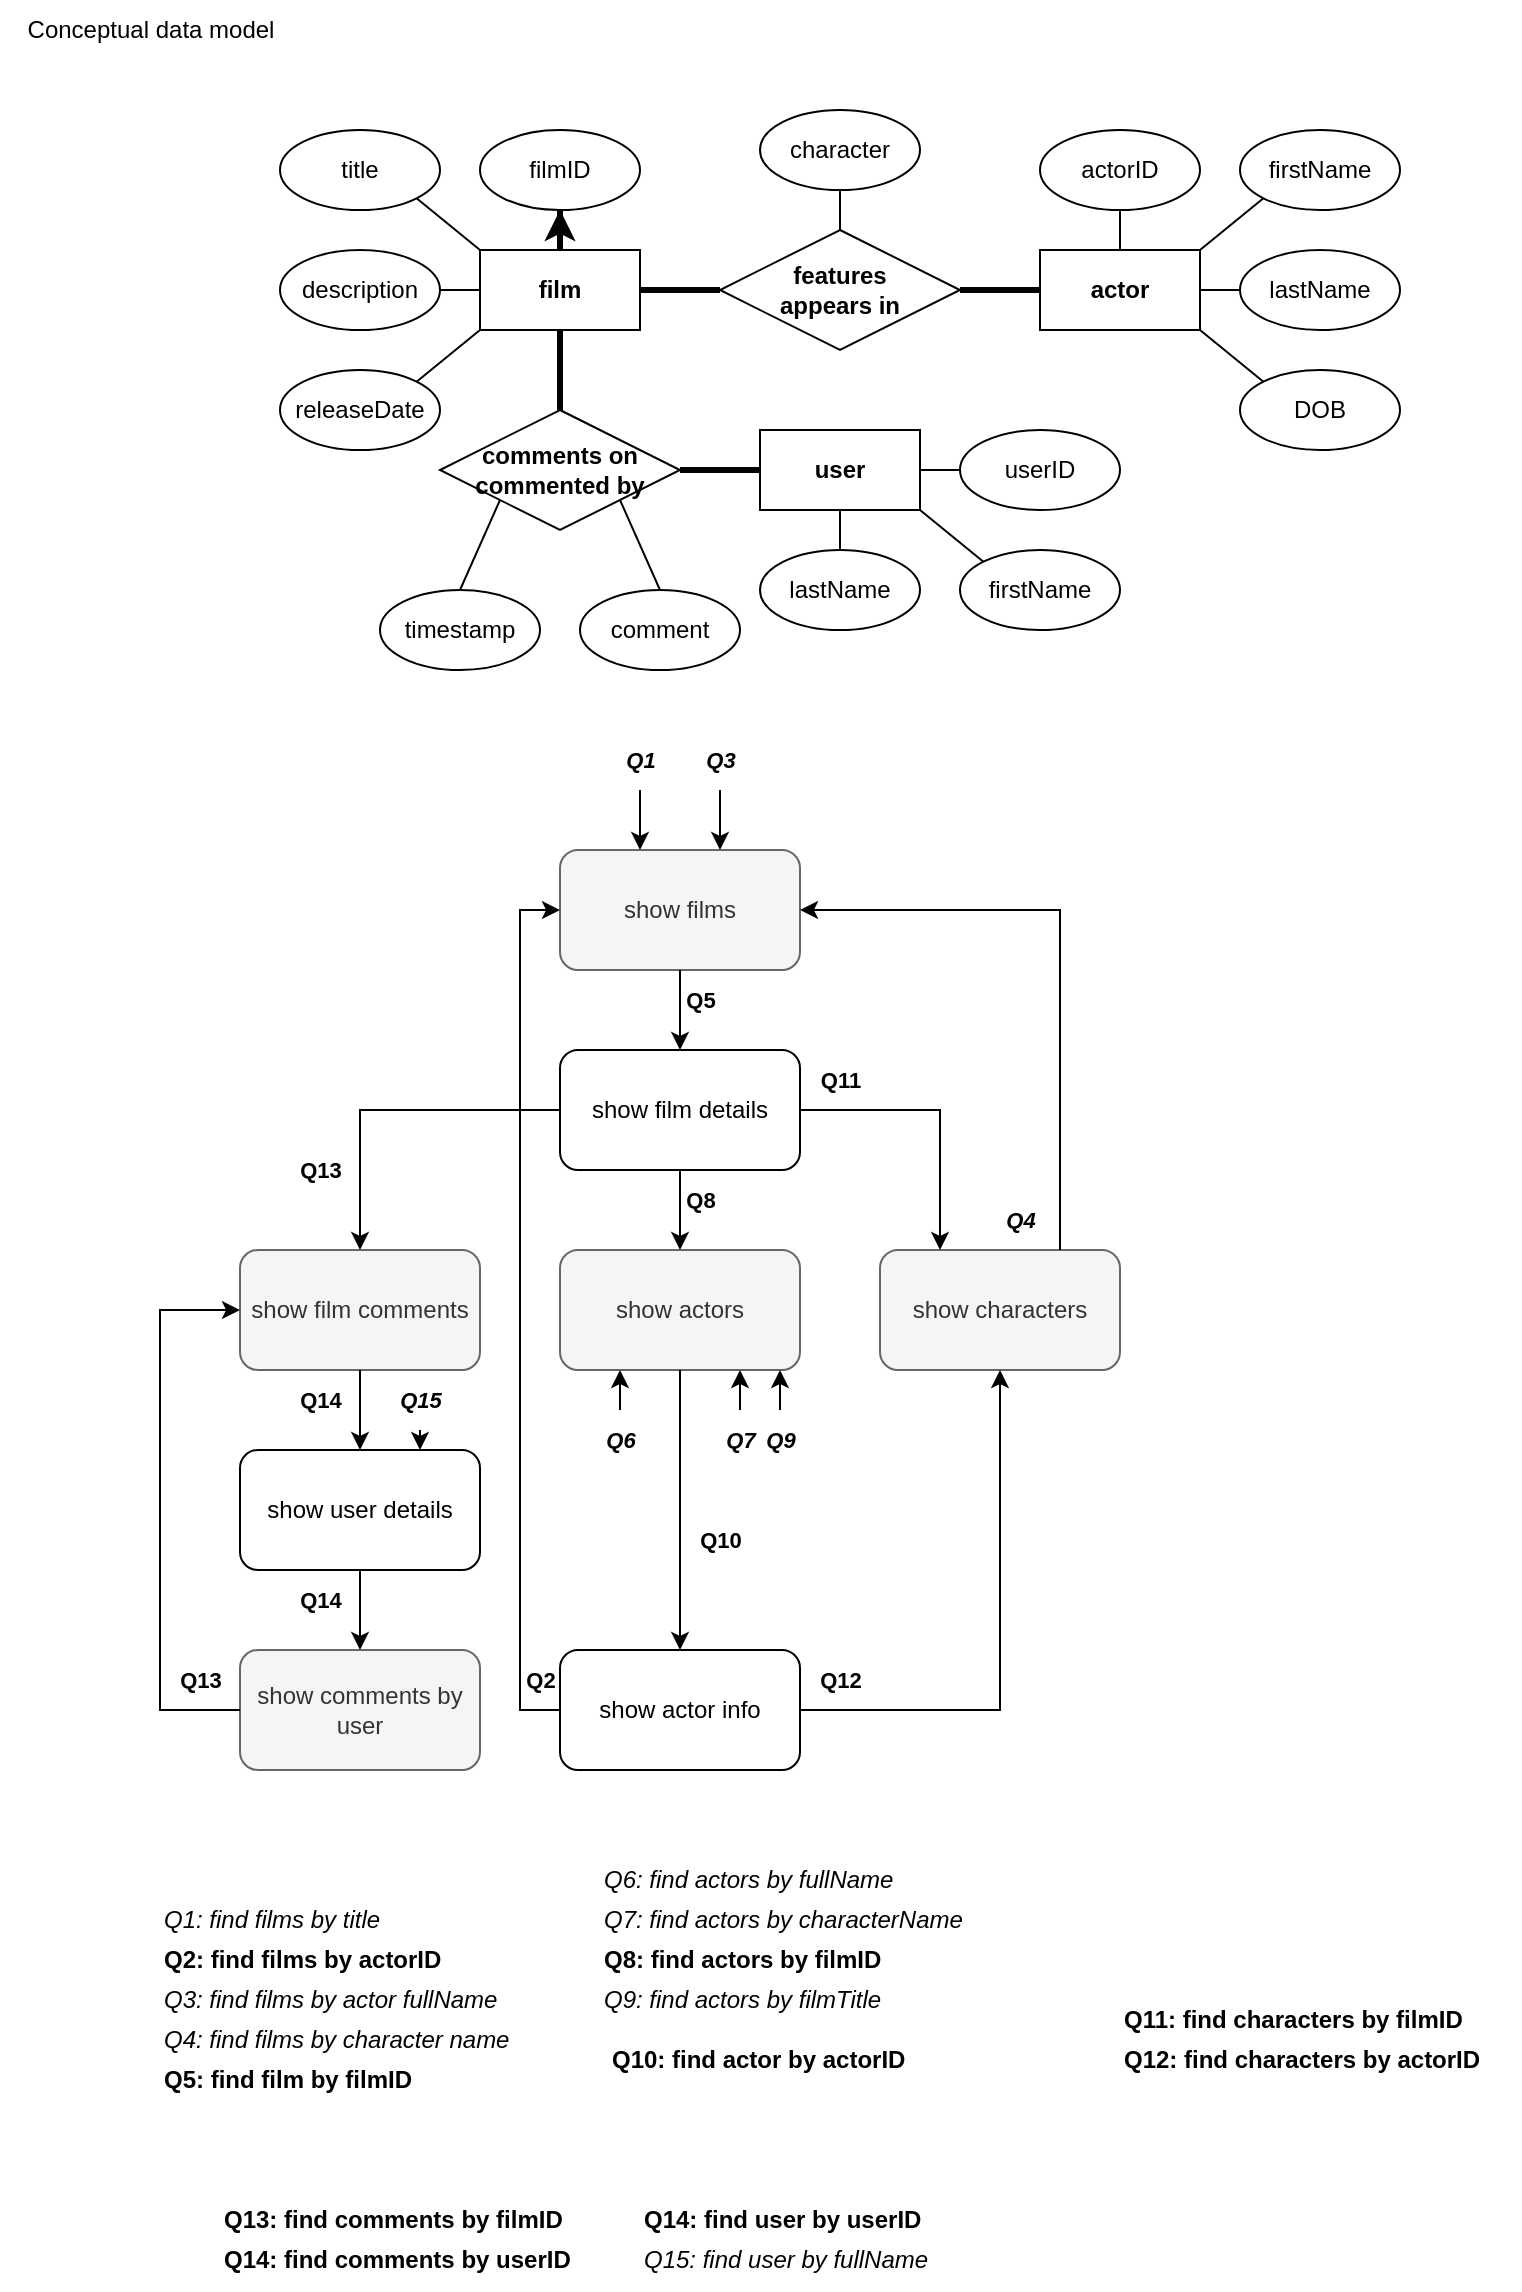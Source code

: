 <mxfile version="20.3.0" type="device"><diagram id="jDkLs9HIOfv2rTzSCMSv" name="Page-1"><mxGraphModel dx="994" dy="733" grid="1" gridSize="10" guides="1" tooltips="1" connect="1" arrows="1" fold="1" page="1" pageScale="1" pageWidth="827" pageHeight="1169" math="0" shadow="0"><root><mxCell id="0"/><mxCell id="1" parent="0"/><mxCell id="u_ipuTWC96ugJ4jc4oOp-80" value="" style="edgeStyle=orthogonalEdgeStyle;rounded=0;orthogonalLoop=1;jettySize=auto;html=1;strokeWidth=3;" edge="1" parent="1" source="u_ipuTWC96ugJ4jc4oOp-2" target="u_ipuTWC96ugJ4jc4oOp-23"><mxGeometry relative="1" as="geometry"/></mxCell><mxCell id="u_ipuTWC96ugJ4jc4oOp-2" value="film" style="rounded=0;whiteSpace=wrap;html=1;fontStyle=1" vertex="1" parent="1"><mxGeometry x="240" y="140" width="80" height="40" as="geometry"/></mxCell><mxCell id="u_ipuTWC96ugJ4jc4oOp-3" value="actor" style="rounded=0;whiteSpace=wrap;html=1;fontStyle=1" vertex="1" parent="1"><mxGeometry x="520" y="140" width="80" height="40" as="geometry"/></mxCell><mxCell id="u_ipuTWC96ugJ4jc4oOp-4" value="Conceptual data model" style="text;html=1;align=center;verticalAlign=middle;resizable=0;points=[];autosize=1;strokeColor=none;fillColor=none;" vertex="1" parent="1"><mxGeometry y="15" width="150" height="30" as="geometry"/></mxCell><mxCell id="u_ipuTWC96ugJ4jc4oOp-5" value="title" style="ellipse;whiteSpace=wrap;html=1;" vertex="1" parent="1"><mxGeometry x="140" y="80" width="80" height="40" as="geometry"/></mxCell><mxCell id="u_ipuTWC96ugJ4jc4oOp-8" value="features&lt;br&gt;appears in" style="rhombus;whiteSpace=wrap;html=1;fontStyle=1" vertex="1" parent="1"><mxGeometry x="360" y="130" width="120" height="60" as="geometry"/></mxCell><mxCell id="u_ipuTWC96ugJ4jc4oOp-10" value="user" style="rounded=0;whiteSpace=wrap;html=1;fontStyle=1" vertex="1" parent="1"><mxGeometry x="380" y="230" width="80" height="40" as="geometry"/></mxCell><mxCell id="u_ipuTWC96ugJ4jc4oOp-13" value="comments on&lt;br&gt;commented by" style="rhombus;whiteSpace=wrap;html=1;fontStyle=1" vertex="1" parent="1"><mxGeometry x="220" y="220" width="120" height="60" as="geometry"/></mxCell><mxCell id="u_ipuTWC96ugJ4jc4oOp-17" value="" style="endArrow=none;html=1;rounded=0;exitX=0.5;exitY=1;exitDx=0;exitDy=0;entryX=0.5;entryY=0;entryDx=0;entryDy=0;strokeWidth=3;" edge="1" parent="1" source="u_ipuTWC96ugJ4jc4oOp-2" target="u_ipuTWC96ugJ4jc4oOp-13"><mxGeometry width="50" height="50" relative="1" as="geometry"><mxPoint x="510" y="370" as="sourcePoint"/><mxPoint x="560" y="320" as="targetPoint"/></mxGeometry></mxCell><mxCell id="u_ipuTWC96ugJ4jc4oOp-18" value="" style="endArrow=none;html=1;rounded=0;exitX=0;exitY=0.5;exitDx=0;exitDy=0;entryX=1;entryY=0.5;entryDx=0;entryDy=0;strokeWidth=3;" edge="1" parent="1" source="u_ipuTWC96ugJ4jc4oOp-10" target="u_ipuTWC96ugJ4jc4oOp-13"><mxGeometry width="50" height="50" relative="1" as="geometry"><mxPoint x="325" y="180" as="sourcePoint"/><mxPoint x="325" y="235" as="targetPoint"/></mxGeometry></mxCell><mxCell id="u_ipuTWC96ugJ4jc4oOp-19" value="" style="endArrow=none;html=1;rounded=0;exitX=0.5;exitY=0;exitDx=0;exitDy=0;entryX=0;entryY=1;entryDx=0;entryDy=0;" edge="1" parent="1" source="u_ipuTWC96ugJ4jc4oOp-47" target="u_ipuTWC96ugJ4jc4oOp-13"><mxGeometry width="50" height="50" relative="1" as="geometry"><mxPoint x="195" y="370" as="sourcePoint"/><mxPoint x="390" y="275" as="targetPoint"/></mxGeometry></mxCell><mxCell id="u_ipuTWC96ugJ4jc4oOp-20" value="" style="endArrow=none;html=1;rounded=0;exitX=0.5;exitY=0;exitDx=0;exitDy=0;entryX=1;entryY=1;entryDx=0;entryDy=0;startArrow=none;" edge="1" parent="1" source="u_ipuTWC96ugJ4jc4oOp-46" target="u_ipuTWC96ugJ4jc4oOp-13"><mxGeometry width="50" height="50" relative="1" as="geometry"><mxPoint x="335" y="380" as="sourcePoint"/><mxPoint x="292.5" y="295" as="targetPoint"/></mxGeometry></mxCell><mxCell id="u_ipuTWC96ugJ4jc4oOp-23" value="filmID" style="ellipse;whiteSpace=wrap;html=1;" vertex="1" parent="1"><mxGeometry x="240" y="80" width="80" height="40" as="geometry"/></mxCell><mxCell id="u_ipuTWC96ugJ4jc4oOp-35" value="description" style="ellipse;whiteSpace=wrap;html=1;" vertex="1" parent="1"><mxGeometry x="140" y="140" width="80" height="40" as="geometry"/></mxCell><mxCell id="u_ipuTWC96ugJ4jc4oOp-36" value="releaseDate" style="ellipse;whiteSpace=wrap;html=1;" vertex="1" parent="1"><mxGeometry x="140" y="200" width="80" height="40" as="geometry"/></mxCell><mxCell id="u_ipuTWC96ugJ4jc4oOp-37" value="character" style="ellipse;whiteSpace=wrap;html=1;" vertex="1" parent="1"><mxGeometry x="380" y="70" width="80" height="40" as="geometry"/></mxCell><mxCell id="u_ipuTWC96ugJ4jc4oOp-38" value="userID" style="ellipse;whiteSpace=wrap;html=1;" vertex="1" parent="1"><mxGeometry x="480" y="230" width="80" height="40" as="geometry"/></mxCell><mxCell id="u_ipuTWC96ugJ4jc4oOp-39" value="firstName" style="ellipse;whiteSpace=wrap;html=1;" vertex="1" parent="1"><mxGeometry x="480" y="290" width="80" height="40" as="geometry"/></mxCell><mxCell id="u_ipuTWC96ugJ4jc4oOp-40" value="lastName" style="ellipse;whiteSpace=wrap;html=1;" vertex="1" parent="1"><mxGeometry x="380" y="290" width="80" height="40" as="geometry"/></mxCell><mxCell id="u_ipuTWC96ugJ4jc4oOp-42" value="actorID" style="ellipse;whiteSpace=wrap;html=1;" vertex="1" parent="1"><mxGeometry x="520" y="80" width="80" height="40" as="geometry"/></mxCell><mxCell id="u_ipuTWC96ugJ4jc4oOp-43" value="firstName" style="ellipse;whiteSpace=wrap;html=1;" vertex="1" parent="1"><mxGeometry x="620" y="80" width="80" height="40" as="geometry"/></mxCell><mxCell id="u_ipuTWC96ugJ4jc4oOp-44" value="lastName" style="ellipse;whiteSpace=wrap;html=1;" vertex="1" parent="1"><mxGeometry x="620" y="140" width="80" height="40" as="geometry"/></mxCell><mxCell id="u_ipuTWC96ugJ4jc4oOp-45" value="DOB" style="ellipse;whiteSpace=wrap;html=1;" vertex="1" parent="1"><mxGeometry x="620" y="200" width="80" height="40" as="geometry"/></mxCell><mxCell id="u_ipuTWC96ugJ4jc4oOp-47" value="timestamp" style="ellipse;whiteSpace=wrap;html=1;" vertex="1" parent="1"><mxGeometry x="190" y="310" width="80" height="40" as="geometry"/></mxCell><mxCell id="u_ipuTWC96ugJ4jc4oOp-46" value="comment" style="ellipse;whiteSpace=wrap;html=1;" vertex="1" parent="1"><mxGeometry x="290" y="310" width="80" height="40" as="geometry"/></mxCell><mxCell id="u_ipuTWC96ugJ4jc4oOp-49" value="" style="endArrow=none;html=1;rounded=0;exitX=0.5;exitY=1;exitDx=0;exitDy=0;entryX=0.5;entryY=0;entryDx=0;entryDy=0;" edge="1" parent="1" source="u_ipuTWC96ugJ4jc4oOp-10" target="u_ipuTWC96ugJ4jc4oOp-40"><mxGeometry width="50" height="50" relative="1" as="geometry"><mxPoint x="390" y="260" as="sourcePoint"/><mxPoint x="350" y="260" as="targetPoint"/></mxGeometry></mxCell><mxCell id="u_ipuTWC96ugJ4jc4oOp-50" value="" style="endArrow=none;html=1;rounded=0;exitX=1;exitY=1;exitDx=0;exitDy=0;entryX=0;entryY=0;entryDx=0;entryDy=0;" edge="1" parent="1" source="u_ipuTWC96ugJ4jc4oOp-10" target="u_ipuTWC96ugJ4jc4oOp-39"><mxGeometry width="50" height="50" relative="1" as="geometry"><mxPoint x="430" y="280" as="sourcePoint"/><mxPoint x="430" y="300" as="targetPoint"/></mxGeometry></mxCell><mxCell id="u_ipuTWC96ugJ4jc4oOp-51" value="" style="endArrow=none;html=1;rounded=0;exitX=1;exitY=0.5;exitDx=0;exitDy=0;entryX=0;entryY=0.5;entryDx=0;entryDy=0;" edge="1" parent="1" source="u_ipuTWC96ugJ4jc4oOp-10" target="u_ipuTWC96ugJ4jc4oOp-38"><mxGeometry width="50" height="50" relative="1" as="geometry"><mxPoint x="470" y="280" as="sourcePoint"/><mxPoint x="501.716" y="305.858" as="targetPoint"/></mxGeometry></mxCell><mxCell id="u_ipuTWC96ugJ4jc4oOp-52" value="" style="endArrow=none;html=1;rounded=0;exitX=1;exitY=1;exitDx=0;exitDy=0;entryX=0;entryY=0;entryDx=0;entryDy=0;" edge="1" parent="1" source="u_ipuTWC96ugJ4jc4oOp-3" target="u_ipuTWC96ugJ4jc4oOp-45"><mxGeometry width="50" height="50" relative="1" as="geometry"><mxPoint x="470" y="260" as="sourcePoint"/><mxPoint x="490" y="260" as="targetPoint"/></mxGeometry></mxCell><mxCell id="u_ipuTWC96ugJ4jc4oOp-53" value="" style="endArrow=none;html=1;rounded=0;exitX=1;exitY=0.5;exitDx=0;exitDy=0;entryX=0;entryY=0.5;entryDx=0;entryDy=0;" edge="1" parent="1" source="u_ipuTWC96ugJ4jc4oOp-3" target="u_ipuTWC96ugJ4jc4oOp-44"><mxGeometry width="50" height="50" relative="1" as="geometry"><mxPoint x="610" y="190" as="sourcePoint"/><mxPoint x="641.716" y="215.858" as="targetPoint"/></mxGeometry></mxCell><mxCell id="u_ipuTWC96ugJ4jc4oOp-54" value="" style="endArrow=none;html=1;rounded=0;exitX=1;exitY=0;exitDx=0;exitDy=0;entryX=0;entryY=1;entryDx=0;entryDy=0;" edge="1" parent="1" source="u_ipuTWC96ugJ4jc4oOp-3" target="u_ipuTWC96ugJ4jc4oOp-43"><mxGeometry width="50" height="50" relative="1" as="geometry"><mxPoint x="610" y="170" as="sourcePoint"/><mxPoint x="630" y="170" as="targetPoint"/></mxGeometry></mxCell><mxCell id="u_ipuTWC96ugJ4jc4oOp-55" value="" style="endArrow=none;html=1;rounded=0;exitX=0.5;exitY=0;exitDx=0;exitDy=0;entryX=0.5;entryY=1;entryDx=0;entryDy=0;" edge="1" parent="1" source="u_ipuTWC96ugJ4jc4oOp-3" target="u_ipuTWC96ugJ4jc4oOp-42"><mxGeometry width="50" height="50" relative="1" as="geometry"><mxPoint x="610" y="150" as="sourcePoint"/><mxPoint x="641.716" y="124.142" as="targetPoint"/></mxGeometry></mxCell><mxCell id="u_ipuTWC96ugJ4jc4oOp-56" value="" style="endArrow=none;html=1;rounded=0;exitX=0.5;exitY=0;exitDx=0;exitDy=0;entryX=0.5;entryY=1;entryDx=0;entryDy=0;" edge="1" parent="1" source="u_ipuTWC96ugJ4jc4oOp-8" target="u_ipuTWC96ugJ4jc4oOp-37"><mxGeometry width="50" height="50" relative="1" as="geometry"><mxPoint x="570" y="150" as="sourcePoint"/><mxPoint x="570" y="130" as="targetPoint"/></mxGeometry></mxCell><mxCell id="u_ipuTWC96ugJ4jc4oOp-59" value="" style="endArrow=none;html=1;rounded=0;exitX=0.5;exitY=0;exitDx=0;exitDy=0;entryX=0.5;entryY=1;entryDx=0;entryDy=0;" edge="1" parent="1" source="u_ipuTWC96ugJ4jc4oOp-2" target="u_ipuTWC96ugJ4jc4oOp-23"><mxGeometry width="50" height="50" relative="1" as="geometry"><mxPoint x="430" y="140" as="sourcePoint"/><mxPoint x="430" y="120" as="targetPoint"/></mxGeometry></mxCell><mxCell id="u_ipuTWC96ugJ4jc4oOp-60" value="" style="endArrow=none;html=1;rounded=0;exitX=0;exitY=0;exitDx=0;exitDy=0;entryX=1;entryY=1;entryDx=0;entryDy=0;" edge="1" parent="1" source="u_ipuTWC96ugJ4jc4oOp-2" target="u_ipuTWC96ugJ4jc4oOp-5"><mxGeometry width="50" height="50" relative="1" as="geometry"><mxPoint x="290" y="150" as="sourcePoint"/><mxPoint x="290" y="130" as="targetPoint"/></mxGeometry></mxCell><mxCell id="u_ipuTWC96ugJ4jc4oOp-61" value="" style="endArrow=none;html=1;rounded=0;exitX=0;exitY=0.5;exitDx=0;exitDy=0;entryX=1;entryY=0.5;entryDx=0;entryDy=0;" edge="1" parent="1" source="u_ipuTWC96ugJ4jc4oOp-2" target="u_ipuTWC96ugJ4jc4oOp-35"><mxGeometry width="50" height="50" relative="1" as="geometry"><mxPoint x="250" y="150" as="sourcePoint"/><mxPoint x="218.284" y="124.142" as="targetPoint"/></mxGeometry></mxCell><mxCell id="u_ipuTWC96ugJ4jc4oOp-62" value="" style="endArrow=none;html=1;rounded=0;exitX=0;exitY=1;exitDx=0;exitDy=0;entryX=1;entryY=0;entryDx=0;entryDy=0;" edge="1" parent="1" source="u_ipuTWC96ugJ4jc4oOp-2" target="u_ipuTWC96ugJ4jc4oOp-36"><mxGeometry width="50" height="50" relative="1" as="geometry"><mxPoint x="250" y="170" as="sourcePoint"/><mxPoint x="230" y="170" as="targetPoint"/></mxGeometry></mxCell><mxCell id="u_ipuTWC96ugJ4jc4oOp-63" value="" style="endArrow=none;html=1;rounded=0;exitX=0;exitY=0.5;exitDx=0;exitDy=0;entryX=1;entryY=0.5;entryDx=0;entryDy=0;strokeWidth=3;" edge="1" parent="1" source="u_ipuTWC96ugJ4jc4oOp-8" target="u_ipuTWC96ugJ4jc4oOp-2"><mxGeometry width="50" height="50" relative="1" as="geometry"><mxPoint x="250" y="150" as="sourcePoint"/><mxPoint x="218.284" y="124.142" as="targetPoint"/></mxGeometry></mxCell><mxCell id="u_ipuTWC96ugJ4jc4oOp-64" value="" style="endArrow=none;html=1;rounded=0;exitX=0;exitY=0.5;exitDx=0;exitDy=0;entryX=1;entryY=0.5;entryDx=0;entryDy=0;strokeWidth=3;" edge="1" parent="1" source="u_ipuTWC96ugJ4jc4oOp-3" target="u_ipuTWC96ugJ4jc4oOp-8"><mxGeometry width="50" height="50" relative="1" as="geometry"><mxPoint x="370" y="170" as="sourcePoint"/><mxPoint x="330" y="170" as="targetPoint"/></mxGeometry></mxCell><mxCell id="u_ipuTWC96ugJ4jc4oOp-65" value="show films" style="rounded=1;whiteSpace=wrap;html=1;fillColor=#f5f5f5;fontColor=#333333;strokeColor=#666666;" vertex="1" parent="1"><mxGeometry x="280" y="440" width="120" height="60" as="geometry"/></mxCell><mxCell id="u_ipuTWC96ugJ4jc4oOp-67" value="show film details" style="rounded=1;whiteSpace=wrap;html=1;" vertex="1" parent="1"><mxGeometry x="280" y="540" width="120" height="60" as="geometry"/></mxCell><mxCell id="u_ipuTWC96ugJ4jc4oOp-69" value="Q5: find film by filmID" style="text;html=1;align=left;verticalAlign=middle;resizable=0;points=[];autosize=1;strokeColor=none;fillColor=none;fontStyle=1" vertex="1" parent="1"><mxGeometry x="80" y="1040" width="150" height="30" as="geometry"/></mxCell><mxCell id="u_ipuTWC96ugJ4jc4oOp-70" value="Q1: find films by title" style="text;html=1;align=left;verticalAlign=middle;resizable=0;points=[];autosize=1;strokeColor=none;fillColor=none;fontStyle=2" vertex="1" parent="1"><mxGeometry x="80" y="960" width="130" height="30" as="geometry"/></mxCell><mxCell id="u_ipuTWC96ugJ4jc4oOp-71" value="Q2: find films by actorID" style="text;html=1;align=left;verticalAlign=middle;resizable=0;points=[];autosize=1;strokeColor=none;fillColor=none;fontStyle=1" vertex="1" parent="1"><mxGeometry x="80" y="980" width="160" height="30" as="geometry"/></mxCell><mxCell id="u_ipuTWC96ugJ4jc4oOp-72" value="Q3: find films by actor fullName" style="text;html=1;align=left;verticalAlign=middle;resizable=0;points=[];autosize=1;strokeColor=none;fillColor=none;fontStyle=2" vertex="1" parent="1"><mxGeometry x="80" y="1000" width="190" height="30" as="geometry"/></mxCell><mxCell id="u_ipuTWC96ugJ4jc4oOp-73" value="Q4: find films by character name" style="text;html=1;align=left;verticalAlign=middle;resizable=0;points=[];autosize=1;strokeColor=none;fillColor=none;fontStyle=2" vertex="1" parent="1"><mxGeometry x="80" y="1020" width="200" height="30" as="geometry"/></mxCell><mxCell id="u_ipuTWC96ugJ4jc4oOp-74" value="Q10: find actor by actorID" style="text;html=1;align=left;verticalAlign=middle;resizable=0;points=[];autosize=1;strokeColor=none;fillColor=none;fontStyle=1" vertex="1" parent="1"><mxGeometry x="304" y="1030" width="170" height="30" as="geometry"/></mxCell><mxCell id="u_ipuTWC96ugJ4jc4oOp-75" value="Q6: find actors by fullName" style="text;html=1;align=left;verticalAlign=middle;resizable=0;points=[];autosize=1;strokeColor=none;fillColor=none;fontStyle=2" vertex="1" parent="1"><mxGeometry x="300" y="940" width="170" height="30" as="geometry"/></mxCell><mxCell id="u_ipuTWC96ugJ4jc4oOp-76" value="Q7: find actors by characterName" style="text;html=1;align=left;verticalAlign=middle;resizable=0;points=[];autosize=1;strokeColor=none;fillColor=none;fontStyle=2" vertex="1" parent="1"><mxGeometry x="300" y="960" width="200" height="30" as="geometry"/></mxCell><mxCell id="u_ipuTWC96ugJ4jc4oOp-77" value="Q14: find user by userID" style="text;html=1;align=left;verticalAlign=middle;resizable=0;points=[];autosize=1;strokeColor=none;fillColor=none;fontStyle=1" vertex="1" parent="1"><mxGeometry x="320" y="1110" width="160" height="30" as="geometry"/></mxCell><mxCell id="u_ipuTWC96ugJ4jc4oOp-78" value="Q15: find user by fullName" style="text;html=1;align=left;verticalAlign=middle;resizable=0;points=[];autosize=1;strokeColor=none;fillColor=none;fontStyle=2" vertex="1" parent="1"><mxGeometry x="320" y="1130" width="170" height="30" as="geometry"/></mxCell><mxCell id="u_ipuTWC96ugJ4jc4oOp-79" value="Q13: find comments by filmID" style="text;html=1;align=left;verticalAlign=middle;resizable=0;points=[];autosize=1;strokeColor=none;fillColor=none;fontStyle=1" vertex="1" parent="1"><mxGeometry x="110" y="1110" width="190" height="30" as="geometry"/></mxCell><mxCell id="u_ipuTWC96ugJ4jc4oOp-81" value="Q14: find comments by userID" style="text;html=1;align=left;verticalAlign=middle;resizable=0;points=[];autosize=1;strokeColor=none;fillColor=none;fontStyle=1" vertex="1" parent="1"><mxGeometry x="110" y="1130" width="200" height="30" as="geometry"/></mxCell><mxCell id="u_ipuTWC96ugJ4jc4oOp-82" value="show film comments" style="rounded=1;whiteSpace=wrap;html=1;fillColor=#f5f5f5;fontColor=#333333;strokeColor=#666666;" vertex="1" parent="1"><mxGeometry x="120" y="640" width="120" height="60" as="geometry"/></mxCell><mxCell id="u_ipuTWC96ugJ4jc4oOp-84" value="" style="endArrow=classic;html=1;rounded=0;strokeWidth=1;fontSize=11;exitX=0.5;exitY=1;exitDx=0;exitDy=0;" edge="1" parent="1" source="u_ipuTWC96ugJ4jc4oOp-65" target="u_ipuTWC96ugJ4jc4oOp-67"><mxGeometry width="50" height="50" relative="1" as="geometry"><mxPoint x="540" y="620" as="sourcePoint"/><mxPoint x="590" y="570" as="targetPoint"/></mxGeometry></mxCell><mxCell id="u_ipuTWC96ugJ4jc4oOp-85" value="" style="endArrow=classic;html=1;rounded=0;strokeWidth=1;fontSize=11;entryX=0.5;entryY=0;entryDx=0;entryDy=0;exitX=0;exitY=0.5;exitDx=0;exitDy=0;" edge="1" parent="1" source="u_ipuTWC96ugJ4jc4oOp-67" target="u_ipuTWC96ugJ4jc4oOp-82"><mxGeometry width="50" height="50" relative="1" as="geometry"><mxPoint x="360" y="600" as="sourcePoint"/><mxPoint x="370" y="550" as="targetPoint"/><Array as="points"><mxPoint x="180" y="570"/></Array></mxGeometry></mxCell><mxCell id="u_ipuTWC96ugJ4jc4oOp-86" value="show actors" style="rounded=1;whiteSpace=wrap;html=1;fillColor=#f5f5f5;fontColor=#333333;strokeColor=#666666;" vertex="1" parent="1"><mxGeometry x="280" y="640" width="120" height="60" as="geometry"/></mxCell><mxCell id="u_ipuTWC96ugJ4jc4oOp-87" value="Q8: find actors by filmID" style="text;html=1;align=left;verticalAlign=middle;resizable=0;points=[];autosize=1;strokeColor=none;fillColor=none;fontStyle=1" vertex="1" parent="1"><mxGeometry x="300" y="980" width="160" height="30" as="geometry"/></mxCell><mxCell id="u_ipuTWC96ugJ4jc4oOp-88" value="Q9: find actors by filmTitle" style="text;html=1;align=left;verticalAlign=middle;resizable=0;points=[];autosize=1;strokeColor=none;fillColor=none;fontStyle=2" vertex="1" parent="1"><mxGeometry x="300" y="1000" width="160" height="30" as="geometry"/></mxCell><mxCell id="u_ipuTWC96ugJ4jc4oOp-89" value="show actor info" style="rounded=1;whiteSpace=wrap;html=1;" vertex="1" parent="1"><mxGeometry x="280" y="840" width="120" height="60" as="geometry"/></mxCell><mxCell id="u_ipuTWC96ugJ4jc4oOp-90" value="" style="endArrow=classic;html=1;rounded=0;strokeWidth=1;fontSize=11;entryX=0.5;entryY=0;entryDx=0;entryDy=0;exitX=0.5;exitY=1;exitDx=0;exitDy=0;" edge="1" parent="1" source="u_ipuTWC96ugJ4jc4oOp-86" target="u_ipuTWC96ugJ4jc4oOp-89"><mxGeometry width="50" height="50" relative="1" as="geometry"><mxPoint x="370" y="610" as="sourcePoint"/><mxPoint x="370" y="640" as="targetPoint"/></mxGeometry></mxCell><mxCell id="u_ipuTWC96ugJ4jc4oOp-91" value="show characters" style="rounded=1;whiteSpace=wrap;html=1;fillColor=#f5f5f5;fontColor=#333333;strokeColor=#666666;" vertex="1" parent="1"><mxGeometry x="440" y="640" width="120" height="60" as="geometry"/></mxCell><mxCell id="u_ipuTWC96ugJ4jc4oOp-92" value="" style="endArrow=classic;html=1;rounded=0;strokeWidth=1;fontSize=11;entryX=0.25;entryY=0;entryDx=0;entryDy=0;exitX=1;exitY=0.5;exitDx=0;exitDy=0;" edge="1" parent="1" source="u_ipuTWC96ugJ4jc4oOp-67" target="u_ipuTWC96ugJ4jc4oOp-91"><mxGeometry width="50" height="50" relative="1" as="geometry"><mxPoint x="370" y="610" as="sourcePoint"/><mxPoint x="370" y="640" as="targetPoint"/><Array as="points"><mxPoint x="470" y="570"/></Array></mxGeometry></mxCell><mxCell id="u_ipuTWC96ugJ4jc4oOp-93" value="" style="endArrow=classic;html=1;rounded=0;strokeWidth=1;fontSize=11;exitX=0.5;exitY=1;exitDx=0;exitDy=0;" edge="1" parent="1" source="u_ipuTWC96ugJ4jc4oOp-67" target="u_ipuTWC96ugJ4jc4oOp-86"><mxGeometry width="50" height="50" relative="1" as="geometry"><mxPoint x="430" y="580" as="sourcePoint"/><mxPoint x="460" y="580" as="targetPoint"/></mxGeometry></mxCell><mxCell id="u_ipuTWC96ugJ4jc4oOp-94" value="show user details" style="rounded=1;whiteSpace=wrap;html=1;" vertex="1" parent="1"><mxGeometry x="120" y="740" width="120" height="60" as="geometry"/></mxCell><mxCell id="u_ipuTWC96ugJ4jc4oOp-95" value="" style="endArrow=classic;html=1;rounded=0;strokeWidth=1;fontSize=11;entryX=0.5;entryY=0;entryDx=0;entryDy=0;exitX=0.5;exitY=1;exitDx=0;exitDy=0;" edge="1" parent="1" source="u_ipuTWC96ugJ4jc4oOp-82" target="u_ipuTWC96ugJ4jc4oOp-94"><mxGeometry width="50" height="50" relative="1" as="geometry"><mxPoint x="430" y="595" as="sourcePoint"/><mxPoint x="460" y="670" as="targetPoint"/></mxGeometry></mxCell><mxCell id="u_ipuTWC96ugJ4jc4oOp-96" value="show comments by user" style="rounded=1;whiteSpace=wrap;html=1;fillColor=#f5f5f5;fontColor=#333333;strokeColor=#666666;" vertex="1" parent="1"><mxGeometry x="120" y="840" width="120" height="60" as="geometry"/></mxCell><mxCell id="u_ipuTWC96ugJ4jc4oOp-97" value="" style="endArrow=classic;html=1;rounded=0;strokeWidth=1;fontSize=11;entryX=0.5;entryY=0;entryDx=0;entryDy=0;exitX=0.5;exitY=1;exitDx=0;exitDy=0;" edge="1" parent="1" source="u_ipuTWC96ugJ4jc4oOp-94" target="u_ipuTWC96ugJ4jc4oOp-96"><mxGeometry width="50" height="50" relative="1" as="geometry"><mxPoint x="160" y="770" as="sourcePoint"/><mxPoint x="170" y="720" as="targetPoint"/></mxGeometry></mxCell><mxCell id="u_ipuTWC96ugJ4jc4oOp-105" value="Q5" style="text;html=1;align=center;verticalAlign=middle;resizable=0;points=[];autosize=1;strokeColor=none;fillColor=none;fontSize=11;fontStyle=1" vertex="1" parent="1"><mxGeometry x="330" y="500" width="40" height="30" as="geometry"/></mxCell><mxCell id="u_ipuTWC96ugJ4jc4oOp-106" value="Q1" style="text;html=1;align=center;verticalAlign=middle;resizable=0;points=[];autosize=1;strokeColor=none;fillColor=none;fontSize=11;fontStyle=3" vertex="1" parent="1"><mxGeometry x="300" y="380" width="40" height="30" as="geometry"/></mxCell><mxCell id="u_ipuTWC96ugJ4jc4oOp-107" value="" style="endArrow=classic;html=1;rounded=0;strokeWidth=1;fontSize=11;entryX=0.5;entryY=0;entryDx=0;entryDy=0;" edge="1" parent="1" source="u_ipuTWC96ugJ4jc4oOp-106"><mxGeometry width="50" height="50" relative="1" as="geometry"><mxPoint x="320" y="410" as="sourcePoint"/><mxPoint x="320" y="440" as="targetPoint"/></mxGeometry></mxCell><mxCell id="u_ipuTWC96ugJ4jc4oOp-112" value="" style="endArrow=classic;html=1;rounded=0;strokeWidth=1;fontSize=11;entryX=0.5;entryY=0;entryDx=0;entryDy=0;" edge="1" source="u_ipuTWC96ugJ4jc4oOp-113" parent="1"><mxGeometry width="50" height="50" relative="1" as="geometry"><mxPoint x="360" y="410" as="sourcePoint"/><mxPoint x="360" y="440" as="targetPoint"/></mxGeometry></mxCell><mxCell id="u_ipuTWC96ugJ4jc4oOp-113" value="Q3" style="text;html=1;align=center;verticalAlign=middle;resizable=0;points=[];autosize=1;strokeColor=none;fillColor=none;fontSize=11;fontStyle=3" vertex="1" parent="1"><mxGeometry x="340" y="380" width="40" height="30" as="geometry"/></mxCell><mxCell id="u_ipuTWC96ugJ4jc4oOp-116" value="Q10" style="text;html=1;align=center;verticalAlign=middle;resizable=0;points=[];autosize=1;strokeColor=none;fillColor=none;fontSize=11;fontStyle=1" vertex="1" parent="1"><mxGeometry x="340" y="770" width="40" height="30" as="geometry"/></mxCell><mxCell id="u_ipuTWC96ugJ4jc4oOp-119" value="Q7" style="text;html=1;align=center;verticalAlign=middle;resizable=0;points=[];autosize=1;strokeColor=none;fillColor=none;fontSize=11;fontStyle=3" vertex="1" parent="1"><mxGeometry x="350" y="720" width="40" height="30" as="geometry"/></mxCell><mxCell id="u_ipuTWC96ugJ4jc4oOp-120" value="" style="endArrow=classic;html=1;rounded=0;strokeWidth=1;fontSize=11;entryX=0.5;entryY=1;entryDx=0;entryDy=0;" edge="1" source="u_ipuTWC96ugJ4jc4oOp-119" parent="1"><mxGeometry width="50" height="50" relative="1" as="geometry"><mxPoint x="200" y="800" as="sourcePoint"/><mxPoint x="370" y="700" as="targetPoint"/></mxGeometry></mxCell><mxCell id="u_ipuTWC96ugJ4jc4oOp-121" value="Q6" style="text;html=1;align=center;verticalAlign=middle;resizable=0;points=[];autosize=1;strokeColor=none;fillColor=none;fontSize=11;fontStyle=3" vertex="1" parent="1"><mxGeometry x="290" y="720" width="40" height="30" as="geometry"/></mxCell><mxCell id="u_ipuTWC96ugJ4jc4oOp-122" value="" style="endArrow=classic;html=1;rounded=0;strokeWidth=1;fontSize=11;entryX=0.5;entryY=1;entryDx=0;entryDy=0;" edge="1" parent="1" source="u_ipuTWC96ugJ4jc4oOp-121"><mxGeometry width="50" height="50" relative="1" as="geometry"><mxPoint x="140" y="800" as="sourcePoint"/><mxPoint x="310" y="700" as="targetPoint"/></mxGeometry></mxCell><mxCell id="u_ipuTWC96ugJ4jc4oOp-123" value="Q8" style="text;html=1;align=center;verticalAlign=middle;resizable=0;points=[];autosize=1;strokeColor=none;fillColor=none;fontSize=11;fontStyle=1" vertex="1" parent="1"><mxGeometry x="330" y="600" width="40" height="30" as="geometry"/></mxCell><mxCell id="u_ipuTWC96ugJ4jc4oOp-124" value="" style="endArrow=classic;html=1;rounded=0;strokeWidth=1;fontSize=11;entryX=0.5;entryY=1;entryDx=0;entryDy=0;" edge="1" source="u_ipuTWC96ugJ4jc4oOp-125" parent="1"><mxGeometry width="50" height="50" relative="1" as="geometry"><mxPoint x="220" y="800" as="sourcePoint"/><mxPoint x="390" y="700" as="targetPoint"/></mxGeometry></mxCell><mxCell id="u_ipuTWC96ugJ4jc4oOp-125" value="Q9" style="text;html=1;align=center;verticalAlign=middle;resizable=0;points=[];autosize=1;strokeColor=none;fillColor=none;fontSize=11;fontStyle=3" vertex="1" parent="1"><mxGeometry x="370" y="720" width="40" height="30" as="geometry"/></mxCell><mxCell id="u_ipuTWC96ugJ4jc4oOp-126" value="Q14" style="text;html=1;align=center;verticalAlign=middle;resizable=0;points=[];autosize=1;strokeColor=none;fillColor=none;fontSize=11;fontStyle=1" vertex="1" parent="1"><mxGeometry x="140" y="700" width="40" height="30" as="geometry"/></mxCell><mxCell id="u_ipuTWC96ugJ4jc4oOp-127" value="Q15" style="text;html=1;align=center;verticalAlign=middle;resizable=0;points=[];autosize=1;strokeColor=none;fillColor=none;fontSize=11;fontStyle=3" vertex="1" parent="1"><mxGeometry x="190" y="700" width="40" height="30" as="geometry"/></mxCell><mxCell id="u_ipuTWC96ugJ4jc4oOp-128" value="" style="endArrow=classic;html=1;rounded=0;strokeWidth=1;fontSize=11;entryX=0.75;entryY=0;entryDx=0;entryDy=0;" edge="1" parent="1" source="u_ipuTWC96ugJ4jc4oOp-127" target="u_ipuTWC96ugJ4jc4oOp-94"><mxGeometry width="50" height="50" relative="1" as="geometry"><mxPoint x="90" y="770" as="sourcePoint"/><mxPoint x="170" y="800" as="targetPoint"/></mxGeometry></mxCell><mxCell id="u_ipuTWC96ugJ4jc4oOp-129" value="Q13" style="text;html=1;align=center;verticalAlign=middle;resizable=0;points=[];autosize=1;strokeColor=none;fillColor=none;fontSize=11;fontStyle=1" vertex="1" parent="1"><mxGeometry x="140" y="585" width="40" height="30" as="geometry"/></mxCell><mxCell id="u_ipuTWC96ugJ4jc4oOp-130" value="Q14" style="text;html=1;align=center;verticalAlign=middle;resizable=0;points=[];autosize=1;strokeColor=none;fillColor=none;fontSize=11;fontStyle=1" vertex="1" parent="1"><mxGeometry x="140" y="800" width="40" height="30" as="geometry"/></mxCell><mxCell id="u_ipuTWC96ugJ4jc4oOp-131" value="Q11: find characters by filmID" style="text;html=1;align=left;verticalAlign=middle;resizable=0;points=[];autosize=1;strokeColor=none;fillColor=none;fontStyle=1" vertex="1" parent="1"><mxGeometry x="560" y="1010" width="190" height="30" as="geometry"/></mxCell><mxCell id="u_ipuTWC96ugJ4jc4oOp-132" value="Q11" style="text;html=1;align=center;verticalAlign=middle;resizable=0;points=[];autosize=1;strokeColor=none;fillColor=none;fontSize=11;fontStyle=1" vertex="1" parent="1"><mxGeometry x="400" y="540" width="40" height="30" as="geometry"/></mxCell><mxCell id="u_ipuTWC96ugJ4jc4oOp-133" value="Q12: find characters by actorID" style="text;html=1;align=left;verticalAlign=middle;resizable=0;points=[];autosize=1;strokeColor=none;fillColor=none;fontStyle=1" vertex="1" parent="1"><mxGeometry x="560" y="1030" width="200" height="30" as="geometry"/></mxCell><mxCell id="u_ipuTWC96ugJ4jc4oOp-134" value="" style="endArrow=classic;html=1;rounded=0;strokeWidth=1;fontSize=11;exitX=1;exitY=0.5;exitDx=0;exitDy=0;entryX=0.5;entryY=1;entryDx=0;entryDy=0;" edge="1" parent="1" source="u_ipuTWC96ugJ4jc4oOp-89" target="u_ipuTWC96ugJ4jc4oOp-91"><mxGeometry width="50" height="50" relative="1" as="geometry"><mxPoint x="490" y="720" as="sourcePoint"/><mxPoint x="490" y="700" as="targetPoint"/><Array as="points"><mxPoint x="500" y="870"/></Array></mxGeometry></mxCell><mxCell id="u_ipuTWC96ugJ4jc4oOp-135" value="Q12" style="text;html=1;align=center;verticalAlign=middle;resizable=0;points=[];autosize=1;strokeColor=none;fillColor=none;fontSize=11;fontStyle=1" vertex="1" parent="1"><mxGeometry x="400" y="840" width="40" height="30" as="geometry"/></mxCell><mxCell id="u_ipuTWC96ugJ4jc4oOp-142" value="" style="endArrow=classic;html=1;rounded=0;strokeWidth=1;fontSize=11;entryX=1;entryY=0.5;entryDx=0;entryDy=0;exitX=0.75;exitY=0;exitDx=0;exitDy=0;" edge="1" parent="1" source="u_ipuTWC96ugJ4jc4oOp-91" target="u_ipuTWC96ugJ4jc4oOp-65"><mxGeometry width="50" height="50" relative="1" as="geometry"><mxPoint x="430" y="580" as="sourcePoint"/><mxPoint x="524" y="650" as="targetPoint"/><Array as="points"><mxPoint x="530" y="470"/></Array></mxGeometry></mxCell><mxCell id="u_ipuTWC96ugJ4jc4oOp-143" value="Q4" style="text;html=1;align=center;verticalAlign=middle;resizable=0;points=[];autosize=1;strokeColor=none;fillColor=none;fontSize=11;fontStyle=3" vertex="1" parent="1"><mxGeometry x="490" y="610" width="40" height="30" as="geometry"/></mxCell><mxCell id="u_ipuTWC96ugJ4jc4oOp-144" value="" style="endArrow=classic;html=1;rounded=0;strokeWidth=1;fontSize=11;exitX=0;exitY=0.5;exitDx=0;exitDy=0;entryX=0;entryY=0.5;entryDx=0;entryDy=0;" edge="1" parent="1" source="u_ipuTWC96ugJ4jc4oOp-89" target="u_ipuTWC96ugJ4jc4oOp-65"><mxGeometry width="50" height="50" relative="1" as="geometry"><mxPoint x="310" y="680" as="sourcePoint"/><mxPoint x="310" y="495" as="targetPoint"/><Array as="points"><mxPoint x="260" y="870"/><mxPoint x="260" y="470"/></Array></mxGeometry></mxCell><mxCell id="u_ipuTWC96ugJ4jc4oOp-145" value="Q2" style="text;html=1;align=center;verticalAlign=middle;resizable=0;points=[];autosize=1;strokeColor=none;fillColor=none;fontSize=11;fontStyle=1" vertex="1" parent="1"><mxGeometry x="250" y="840" width="40" height="30" as="geometry"/></mxCell><mxCell id="u_ipuTWC96ugJ4jc4oOp-146" value="" style="endArrow=classic;html=1;rounded=0;strokeWidth=1;fontSize=11;exitX=0;exitY=0.5;exitDx=0;exitDy=0;entryX=0;entryY=0.5;entryDx=0;entryDy=0;" edge="1" parent="1" source="u_ipuTWC96ugJ4jc4oOp-96" target="u_ipuTWC96ugJ4jc4oOp-82"><mxGeometry width="50" height="50" relative="1" as="geometry"><mxPoint x="410" y="880" as="sourcePoint"/><mxPoint x="510" y="710" as="targetPoint"/><Array as="points"><mxPoint x="80" y="870"/><mxPoint x="80" y="670"/></Array></mxGeometry></mxCell><mxCell id="u_ipuTWC96ugJ4jc4oOp-147" value="Q13" style="text;html=1;align=center;verticalAlign=middle;resizable=0;points=[];autosize=1;strokeColor=none;fillColor=none;fontSize=11;fontStyle=1" vertex="1" parent="1"><mxGeometry x="80" y="840" width="40" height="30" as="geometry"/></mxCell></root></mxGraphModel></diagram></mxfile>